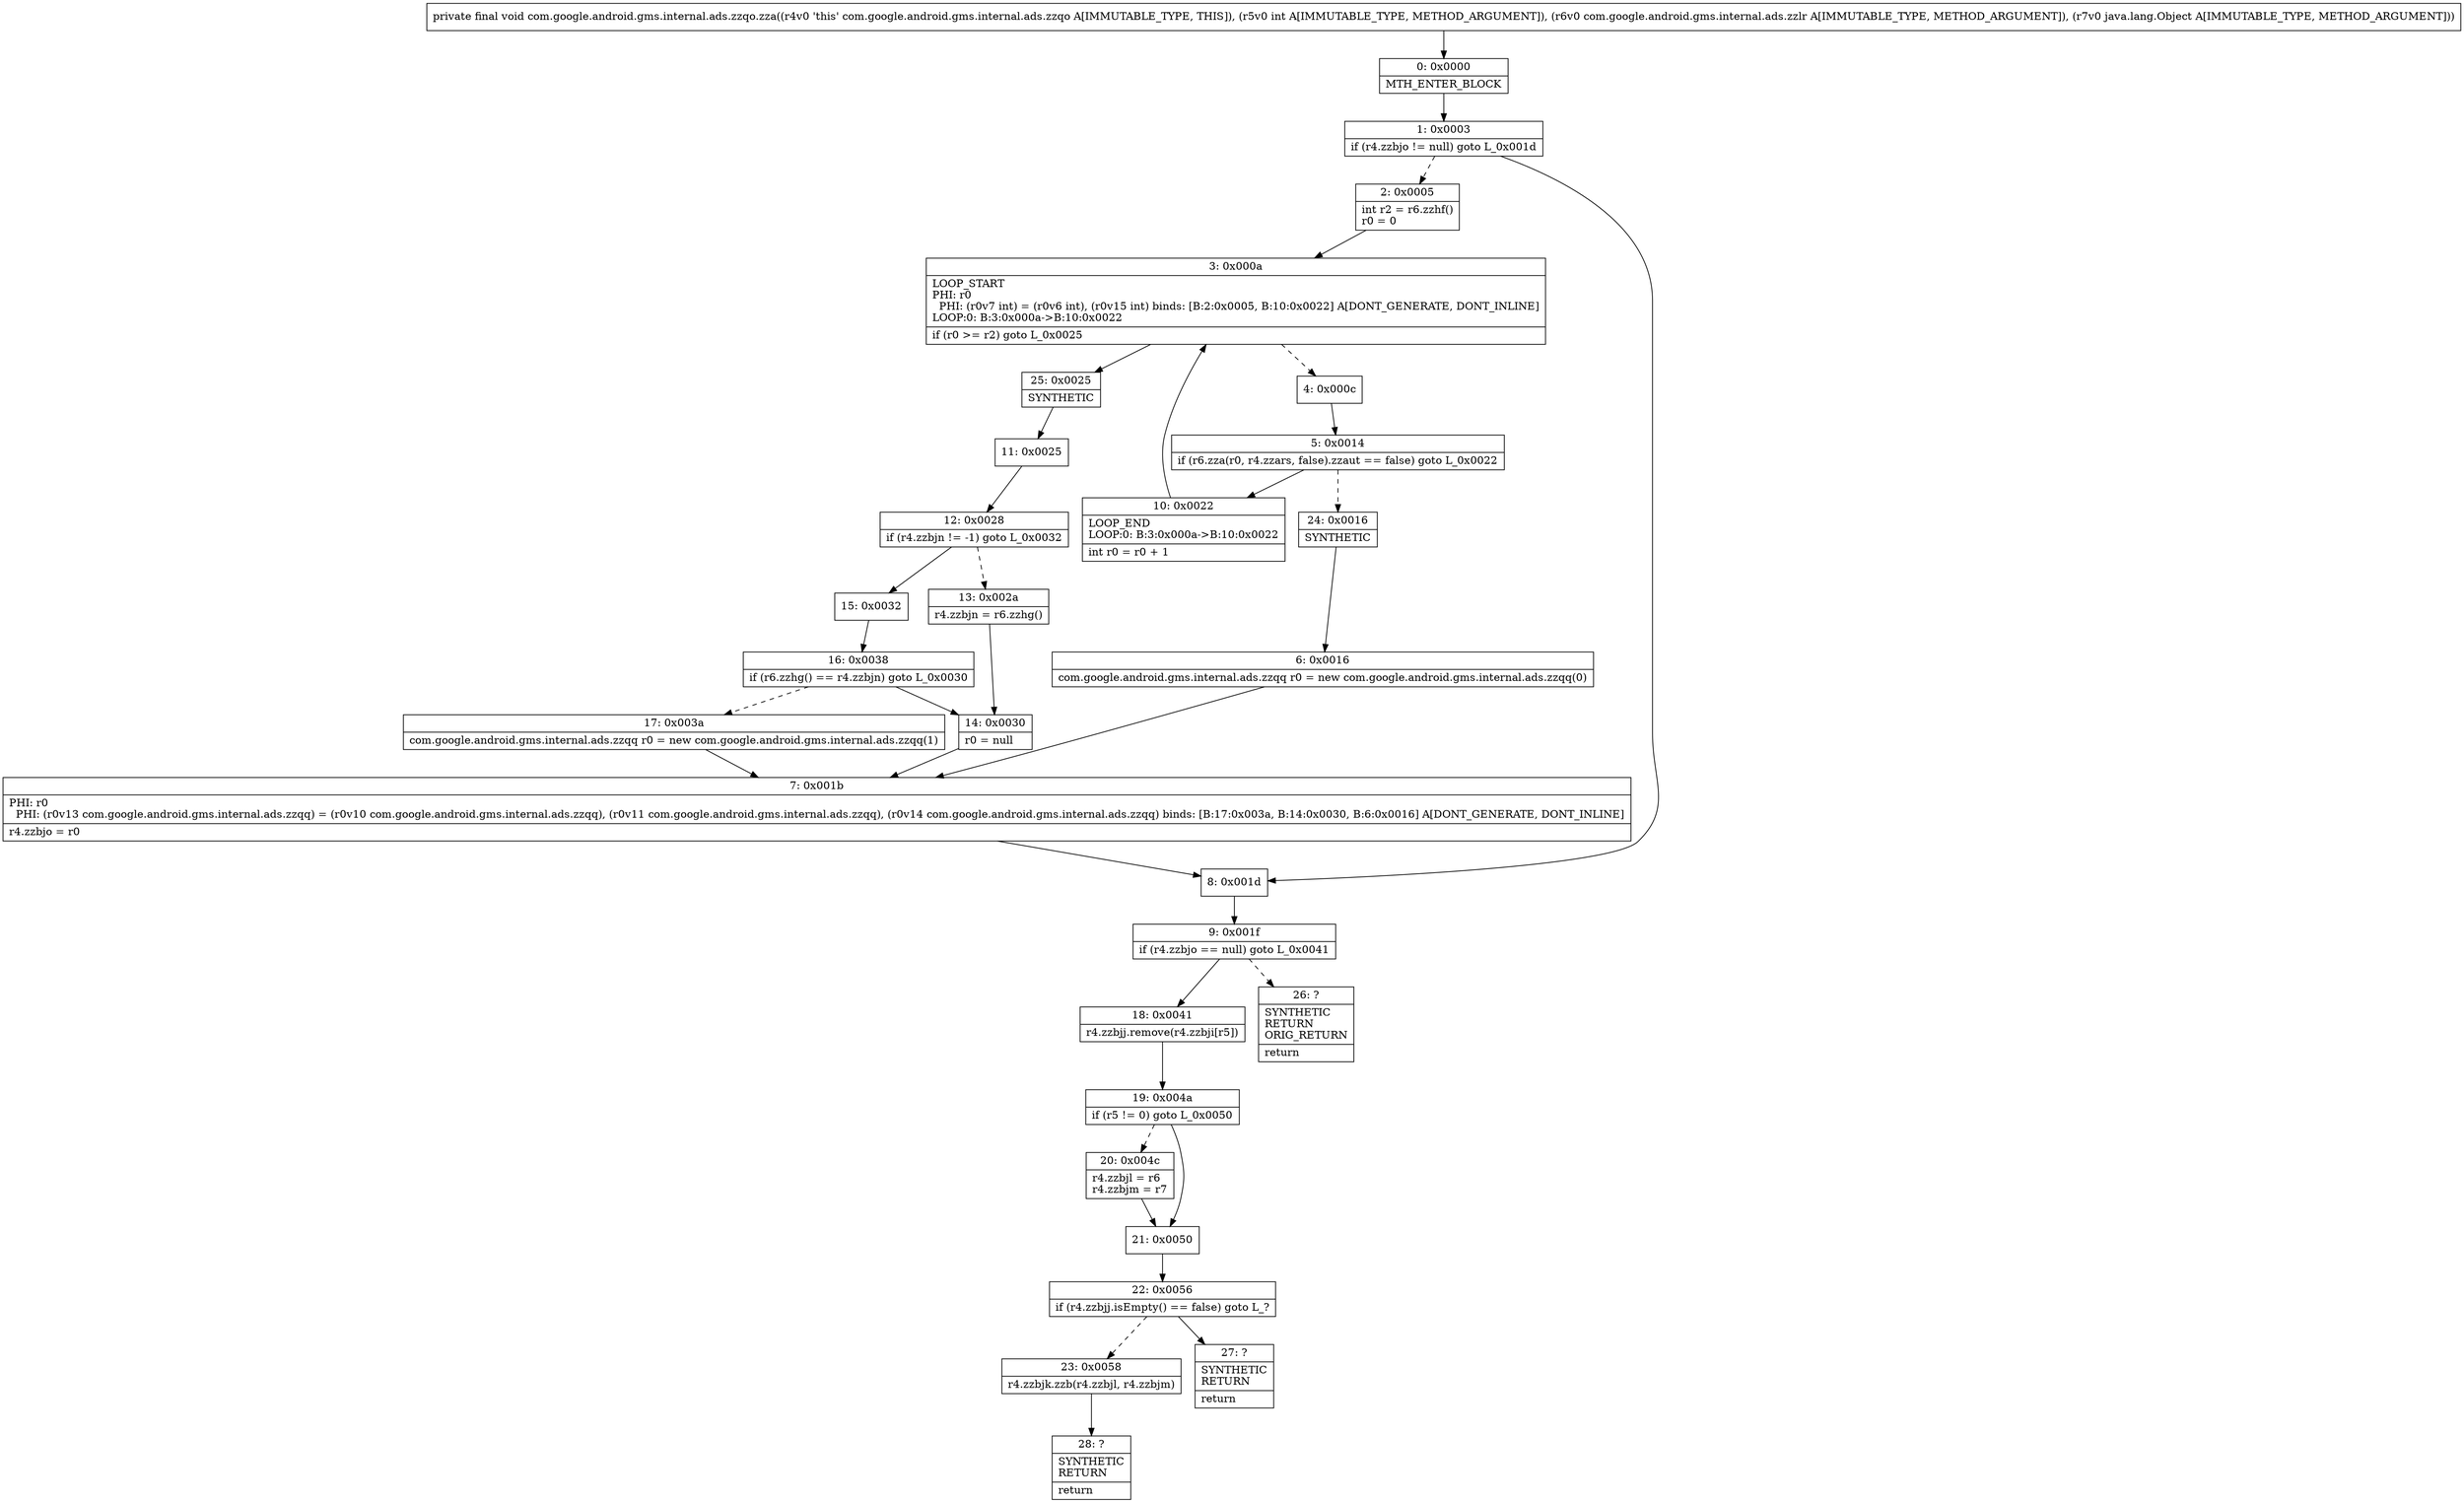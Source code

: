 digraph "CFG forcom.google.android.gms.internal.ads.zzqo.zza(ILcom\/google\/android\/gms\/internal\/ads\/zzlr;Ljava\/lang\/Object;)V" {
Node_0 [shape=record,label="{0\:\ 0x0000|MTH_ENTER_BLOCK\l}"];
Node_1 [shape=record,label="{1\:\ 0x0003|if (r4.zzbjo != null) goto L_0x001d\l}"];
Node_2 [shape=record,label="{2\:\ 0x0005|int r2 = r6.zzhf()\lr0 = 0\l}"];
Node_3 [shape=record,label="{3\:\ 0x000a|LOOP_START\lPHI: r0 \l  PHI: (r0v7 int) = (r0v6 int), (r0v15 int) binds: [B:2:0x0005, B:10:0x0022] A[DONT_GENERATE, DONT_INLINE]\lLOOP:0: B:3:0x000a\-\>B:10:0x0022\l|if (r0 \>= r2) goto L_0x0025\l}"];
Node_4 [shape=record,label="{4\:\ 0x000c}"];
Node_5 [shape=record,label="{5\:\ 0x0014|if (r6.zza(r0, r4.zzars, false).zzaut == false) goto L_0x0022\l}"];
Node_6 [shape=record,label="{6\:\ 0x0016|com.google.android.gms.internal.ads.zzqq r0 = new com.google.android.gms.internal.ads.zzqq(0)\l}"];
Node_7 [shape=record,label="{7\:\ 0x001b|PHI: r0 \l  PHI: (r0v13 com.google.android.gms.internal.ads.zzqq) = (r0v10 com.google.android.gms.internal.ads.zzqq), (r0v11 com.google.android.gms.internal.ads.zzqq), (r0v14 com.google.android.gms.internal.ads.zzqq) binds: [B:17:0x003a, B:14:0x0030, B:6:0x0016] A[DONT_GENERATE, DONT_INLINE]\l|r4.zzbjo = r0\l}"];
Node_8 [shape=record,label="{8\:\ 0x001d}"];
Node_9 [shape=record,label="{9\:\ 0x001f|if (r4.zzbjo == null) goto L_0x0041\l}"];
Node_10 [shape=record,label="{10\:\ 0x0022|LOOP_END\lLOOP:0: B:3:0x000a\-\>B:10:0x0022\l|int r0 = r0 + 1\l}"];
Node_11 [shape=record,label="{11\:\ 0x0025}"];
Node_12 [shape=record,label="{12\:\ 0x0028|if (r4.zzbjn != \-1) goto L_0x0032\l}"];
Node_13 [shape=record,label="{13\:\ 0x002a|r4.zzbjn = r6.zzhg()\l}"];
Node_14 [shape=record,label="{14\:\ 0x0030|r0 = null\l}"];
Node_15 [shape=record,label="{15\:\ 0x0032}"];
Node_16 [shape=record,label="{16\:\ 0x0038|if (r6.zzhg() == r4.zzbjn) goto L_0x0030\l}"];
Node_17 [shape=record,label="{17\:\ 0x003a|com.google.android.gms.internal.ads.zzqq r0 = new com.google.android.gms.internal.ads.zzqq(1)\l}"];
Node_18 [shape=record,label="{18\:\ 0x0041|r4.zzbjj.remove(r4.zzbji[r5])\l}"];
Node_19 [shape=record,label="{19\:\ 0x004a|if (r5 != 0) goto L_0x0050\l}"];
Node_20 [shape=record,label="{20\:\ 0x004c|r4.zzbjl = r6\lr4.zzbjm = r7\l}"];
Node_21 [shape=record,label="{21\:\ 0x0050}"];
Node_22 [shape=record,label="{22\:\ 0x0056|if (r4.zzbjj.isEmpty() == false) goto L_?\l}"];
Node_23 [shape=record,label="{23\:\ 0x0058|r4.zzbjk.zzb(r4.zzbjl, r4.zzbjm)\l}"];
Node_24 [shape=record,label="{24\:\ 0x0016|SYNTHETIC\l}"];
Node_25 [shape=record,label="{25\:\ 0x0025|SYNTHETIC\l}"];
Node_26 [shape=record,label="{26\:\ ?|SYNTHETIC\lRETURN\lORIG_RETURN\l|return\l}"];
Node_27 [shape=record,label="{27\:\ ?|SYNTHETIC\lRETURN\l|return\l}"];
Node_28 [shape=record,label="{28\:\ ?|SYNTHETIC\lRETURN\l|return\l}"];
MethodNode[shape=record,label="{private final void com.google.android.gms.internal.ads.zzqo.zza((r4v0 'this' com.google.android.gms.internal.ads.zzqo A[IMMUTABLE_TYPE, THIS]), (r5v0 int A[IMMUTABLE_TYPE, METHOD_ARGUMENT]), (r6v0 com.google.android.gms.internal.ads.zzlr A[IMMUTABLE_TYPE, METHOD_ARGUMENT]), (r7v0 java.lang.Object A[IMMUTABLE_TYPE, METHOD_ARGUMENT])) }"];
MethodNode -> Node_0;
Node_0 -> Node_1;
Node_1 -> Node_2[style=dashed];
Node_1 -> Node_8;
Node_2 -> Node_3;
Node_3 -> Node_4[style=dashed];
Node_3 -> Node_25;
Node_4 -> Node_5;
Node_5 -> Node_10;
Node_5 -> Node_24[style=dashed];
Node_6 -> Node_7;
Node_7 -> Node_8;
Node_8 -> Node_9;
Node_9 -> Node_18;
Node_9 -> Node_26[style=dashed];
Node_10 -> Node_3;
Node_11 -> Node_12;
Node_12 -> Node_13[style=dashed];
Node_12 -> Node_15;
Node_13 -> Node_14;
Node_14 -> Node_7;
Node_15 -> Node_16;
Node_16 -> Node_14;
Node_16 -> Node_17[style=dashed];
Node_17 -> Node_7;
Node_18 -> Node_19;
Node_19 -> Node_20[style=dashed];
Node_19 -> Node_21;
Node_20 -> Node_21;
Node_21 -> Node_22;
Node_22 -> Node_23[style=dashed];
Node_22 -> Node_27;
Node_23 -> Node_28;
Node_24 -> Node_6;
Node_25 -> Node_11;
}

